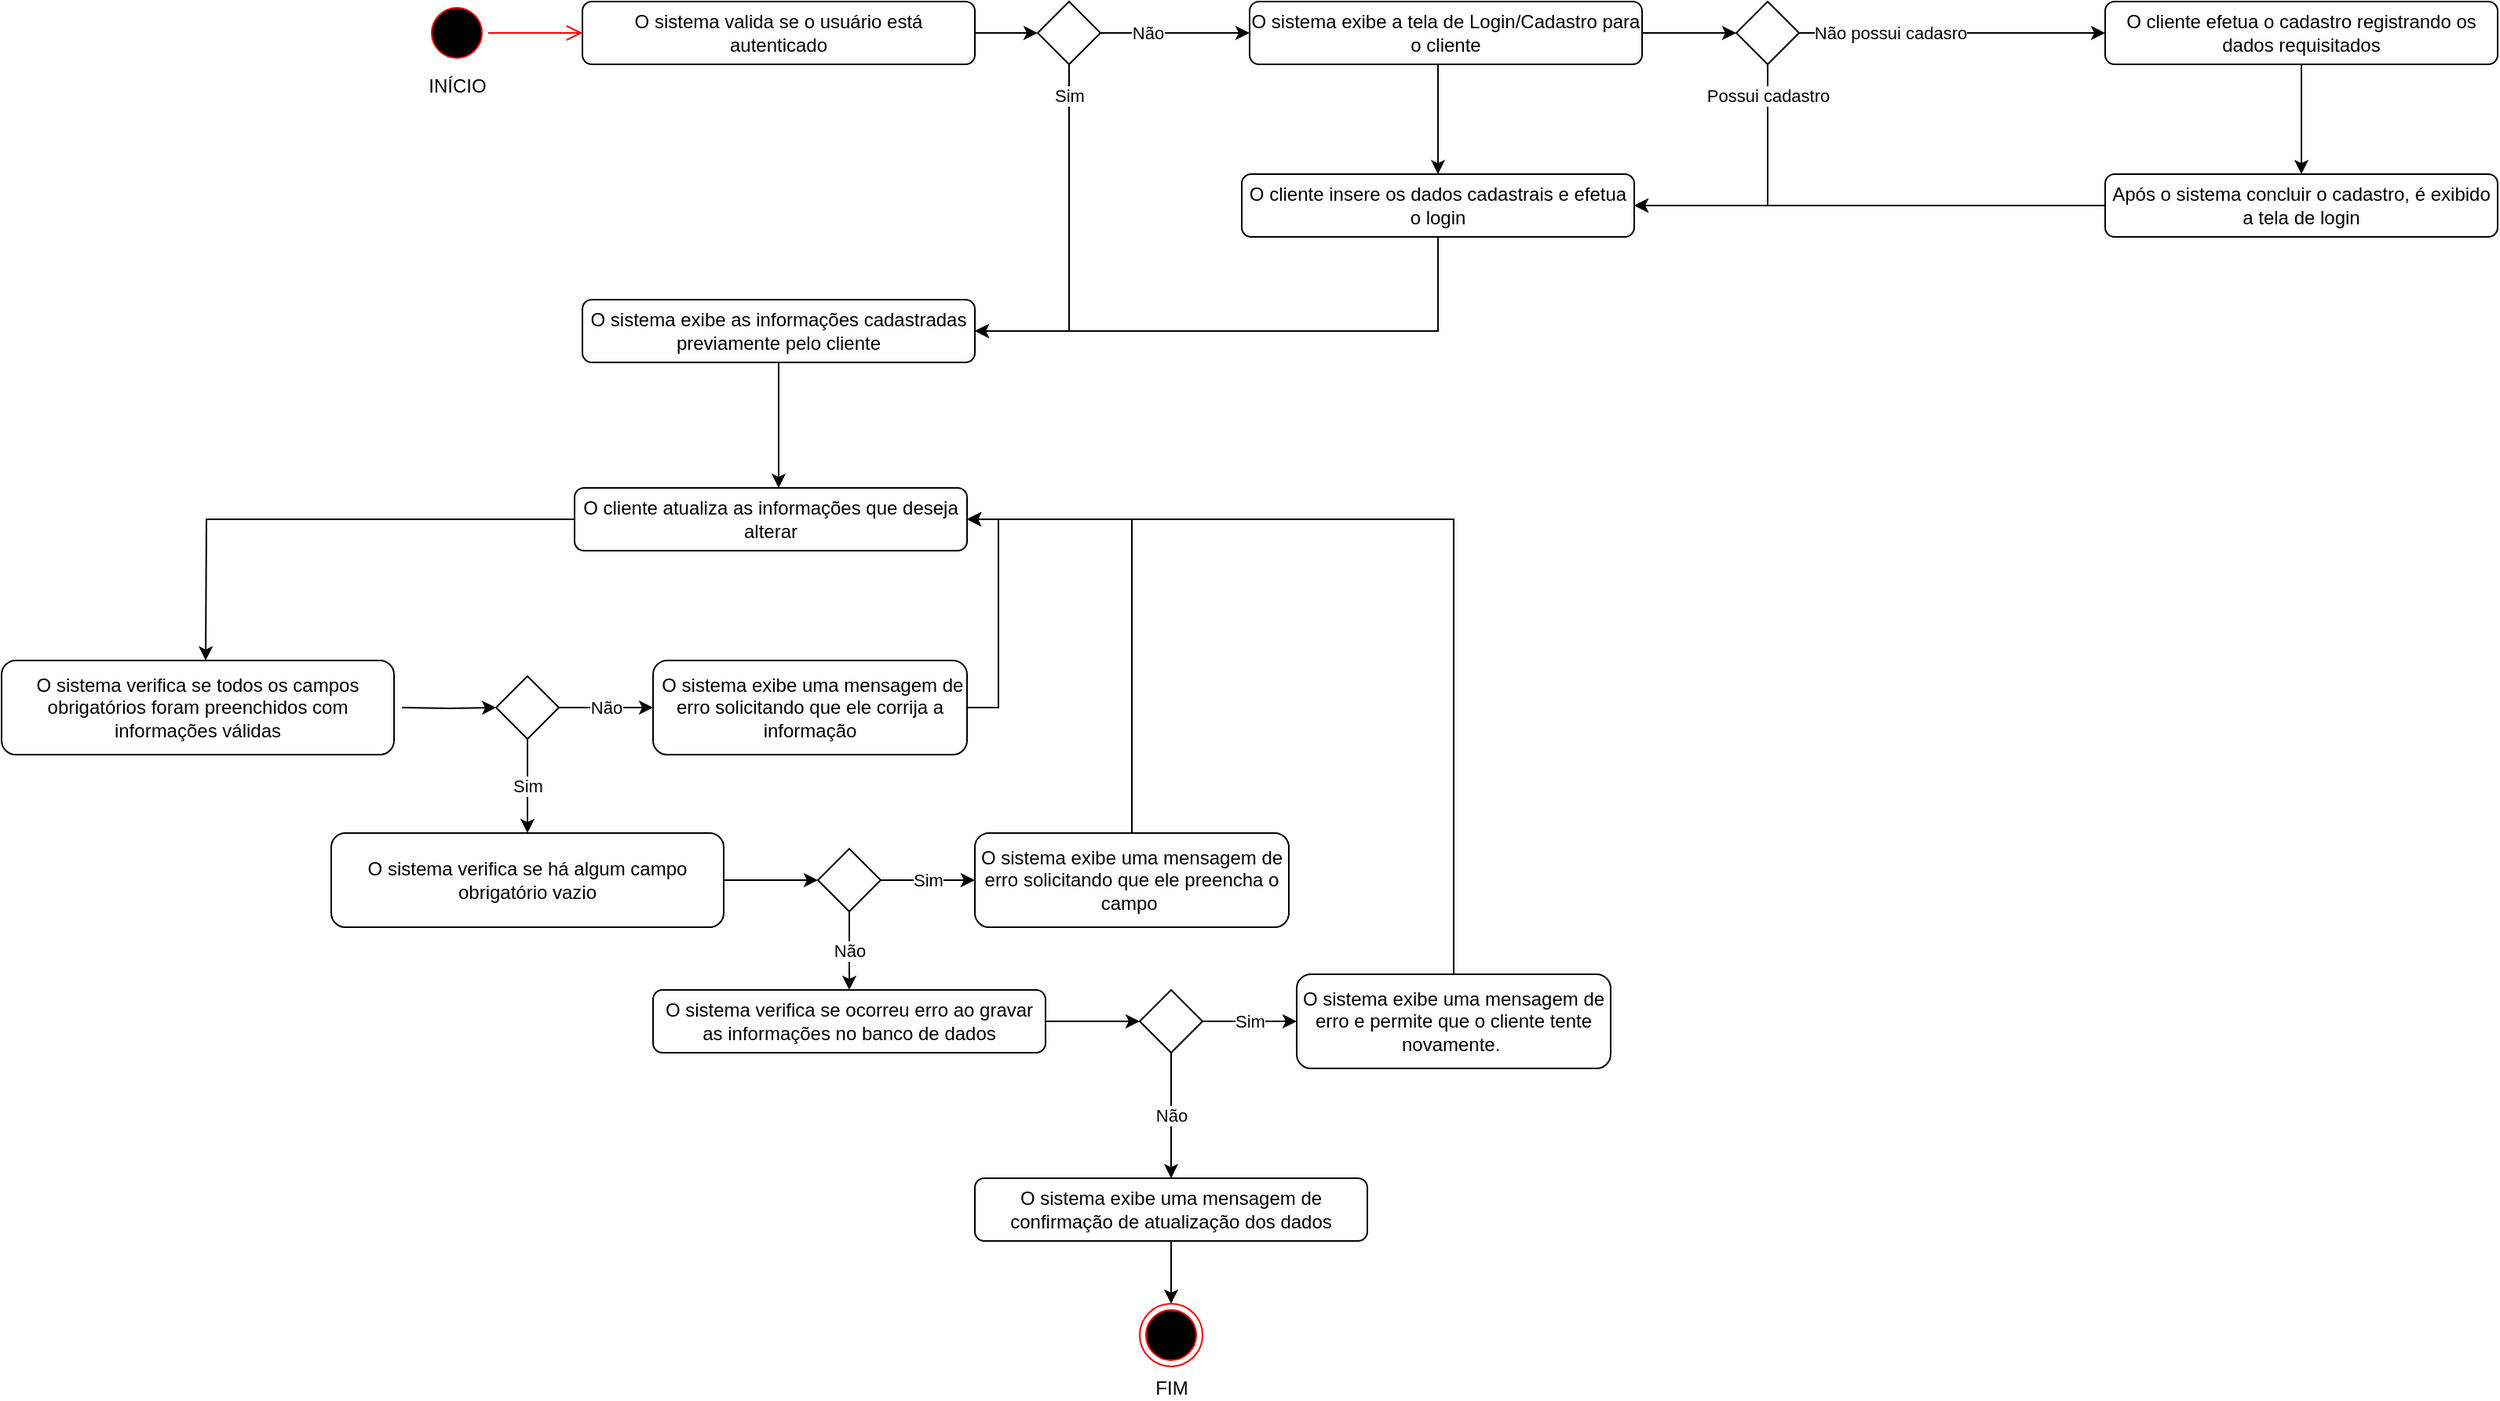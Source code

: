 <mxfile version="21.2.3" type="github">
  <diagram name="Página-1" id="QEftzoCklGQxdV4CvBpL">
    <mxGraphModel dx="1730" dy="2766" grid="1" gridSize="10" guides="1" tooltips="1" connect="1" arrows="1" fold="1" page="1" pageScale="1" pageWidth="827" pageHeight="1169" math="0" shadow="0">
      <root>
        <mxCell id="0" />
        <mxCell id="1" parent="0" />
        <mxCell id="XJILNj6ASgRctGwiZrrv-32" style="edgeStyle=orthogonalEdgeStyle;rounded=0;orthogonalLoop=1;jettySize=auto;html=1;" edge="1" parent="1" source="oHyiwI2R3Zv_ygy-SAZ_-6" target="oHyiwI2R3Zv_ygy-SAZ_-13">
          <mxGeometry relative="1" as="geometry" />
        </mxCell>
        <mxCell id="oHyiwI2R3Zv_ygy-SAZ_-6" value="O sistema valida se o usuário está autenticado" style="rounded=1;whiteSpace=wrap;html=1;" parent="1" vertex="1">
          <mxGeometry x="120" y="-2300" width="250" height="40" as="geometry" />
        </mxCell>
        <mxCell id="oHyiwI2R3Zv_ygy-SAZ_-9" value="INÍCIO" style="ellipse;html=1;shape=startState;fillColor=#000000;strokeColor=#ff0000;labelPosition=center;verticalLabelPosition=bottom;align=center;verticalAlign=top;" parent="1" vertex="1">
          <mxGeometry x="20" y="-2300" width="40" height="40" as="geometry" />
        </mxCell>
        <mxCell id="oHyiwI2R3Zv_ygy-SAZ_-10" value="" style="edgeStyle=orthogonalEdgeStyle;html=1;verticalAlign=bottom;endArrow=open;endSize=8;strokeColor=#ff0000;rounded=0;entryX=0;entryY=0.5;entryDx=0;entryDy=0;" parent="1" source="oHyiwI2R3Zv_ygy-SAZ_-9" target="oHyiwI2R3Zv_ygy-SAZ_-6" edge="1">
          <mxGeometry relative="1" as="geometry">
            <mxPoint x="45" y="-2200" as="targetPoint" />
          </mxGeometry>
        </mxCell>
        <mxCell id="XJILNj6ASgRctGwiZrrv-39" style="edgeStyle=orthogonalEdgeStyle;rounded=0;orthogonalLoop=1;jettySize=auto;html=1;" edge="1" parent="1" source="oHyiwI2R3Zv_ygy-SAZ_-11" target="oHyiwI2R3Zv_ygy-SAZ_-32">
          <mxGeometry relative="1" as="geometry">
            <Array as="points">
              <mxPoint x="245" y="-1990" />
              <mxPoint x="245" y="-1990" />
            </Array>
          </mxGeometry>
        </mxCell>
        <mxCell id="oHyiwI2R3Zv_ygy-SAZ_-11" value="O sistema exibe as informações cadastradas previamente pelo cliente" style="whiteSpace=wrap;html=1;rounded=1;" parent="1" vertex="1">
          <mxGeometry x="120" y="-2110" width="250" height="40" as="geometry" />
        </mxCell>
        <mxCell id="oHyiwI2R3Zv_ygy-SAZ_-16" value="Não" style="edgeStyle=orthogonalEdgeStyle;rounded=0;orthogonalLoop=1;jettySize=auto;html=1;" parent="1" source="oHyiwI2R3Zv_ygy-SAZ_-13" target="oHyiwI2R3Zv_ygy-SAZ_-15" edge="1">
          <mxGeometry x="-0.368" relative="1" as="geometry">
            <mxPoint as="offset" />
          </mxGeometry>
        </mxCell>
        <mxCell id="XJILNj6ASgRctGwiZrrv-26" style="edgeStyle=orthogonalEdgeStyle;rounded=0;orthogonalLoop=1;jettySize=auto;html=1;entryX=1;entryY=0.5;entryDx=0;entryDy=0;" edge="1" parent="1" source="oHyiwI2R3Zv_ygy-SAZ_-13" target="oHyiwI2R3Zv_ygy-SAZ_-11">
          <mxGeometry relative="1" as="geometry">
            <mxPoint x="980" y="-2180" as="targetPoint" />
            <Array as="points">
              <mxPoint x="430" y="-2090" />
            </Array>
          </mxGeometry>
        </mxCell>
        <mxCell id="XJILNj6ASgRctGwiZrrv-27" value="Sim" style="edgeLabel;html=1;align=center;verticalAlign=middle;resizable=0;points=[];" vertex="1" connectable="0" parent="XJILNj6ASgRctGwiZrrv-26">
          <mxGeometry x="-0.747" y="-2" relative="1" as="geometry">
            <mxPoint x="2" y="-9" as="offset" />
          </mxGeometry>
        </mxCell>
        <mxCell id="oHyiwI2R3Zv_ygy-SAZ_-13" value="" style="rhombus;whiteSpace=wrap;html=1;" parent="1" vertex="1">
          <mxGeometry x="410" y="-2300" width="40" height="40" as="geometry" />
        </mxCell>
        <mxCell id="oHyiwI2R3Zv_ygy-SAZ_-19" value="" style="edgeStyle=orthogonalEdgeStyle;rounded=0;orthogonalLoop=1;jettySize=auto;html=1;" parent="1" source="oHyiwI2R3Zv_ygy-SAZ_-15" target="oHyiwI2R3Zv_ygy-SAZ_-18" edge="1">
          <mxGeometry relative="1" as="geometry">
            <mxPoint x="1000" y="-2290" as="targetPoint" />
            <Array as="points">
              <mxPoint x="665" y="-2200" />
              <mxPoint x="665" y="-2200" />
            </Array>
          </mxGeometry>
        </mxCell>
        <mxCell id="XJILNj6ASgRctGwiZrrv-36" style="edgeStyle=orthogonalEdgeStyle;rounded=0;orthogonalLoop=1;jettySize=auto;html=1;exitX=1;exitY=0.5;exitDx=0;exitDy=0;" edge="1" parent="1" source="oHyiwI2R3Zv_ygy-SAZ_-15" target="oHyiwI2R3Zv_ygy-SAZ_-22">
          <mxGeometry relative="1" as="geometry" />
        </mxCell>
        <mxCell id="oHyiwI2R3Zv_ygy-SAZ_-15" value="O sistema exibe a tela de Login/Cadastro para o cliente" style="rounded=1;whiteSpace=wrap;html=1;" parent="1" vertex="1">
          <mxGeometry x="545" y="-2300" width="250" height="40" as="geometry" />
        </mxCell>
        <mxCell id="XJILNj6ASgRctGwiZrrv-33" style="edgeStyle=orthogonalEdgeStyle;rounded=0;orthogonalLoop=1;jettySize=auto;html=1;entryX=1;entryY=0.5;entryDx=0;entryDy=0;exitX=0.5;exitY=1;exitDx=0;exitDy=0;" edge="1" parent="1" source="oHyiwI2R3Zv_ygy-SAZ_-18" target="oHyiwI2R3Zv_ygy-SAZ_-11">
          <mxGeometry relative="1" as="geometry" />
        </mxCell>
        <mxCell id="oHyiwI2R3Zv_ygy-SAZ_-18" value="O cliente insere os dados cadastrais e efetua o login" style="whiteSpace=wrap;html=1;rounded=1;" parent="1" vertex="1">
          <mxGeometry x="540" y="-2190" width="250" height="40" as="geometry" />
        </mxCell>
        <mxCell id="oHyiwI2R3Zv_ygy-SAZ_-27" value="Não possui cadasro" style="edgeStyle=orthogonalEdgeStyle;rounded=0;orthogonalLoop=1;jettySize=auto;html=1;" parent="1" source="oHyiwI2R3Zv_ygy-SAZ_-22" target="oHyiwI2R3Zv_ygy-SAZ_-26" edge="1">
          <mxGeometry x="-0.412" relative="1" as="geometry">
            <mxPoint as="offset" />
          </mxGeometry>
        </mxCell>
        <mxCell id="XJILNj6ASgRctGwiZrrv-37" value="Possui cadastro" style="edgeStyle=orthogonalEdgeStyle;rounded=0;orthogonalLoop=1;jettySize=auto;html=1;entryX=1;entryY=0.5;entryDx=0;entryDy=0;" edge="1" parent="1" source="oHyiwI2R3Zv_ygy-SAZ_-22" target="oHyiwI2R3Zv_ygy-SAZ_-18">
          <mxGeometry x="-0.771" relative="1" as="geometry">
            <Array as="points">
              <mxPoint x="875" y="-2170" />
            </Array>
            <mxPoint as="offset" />
          </mxGeometry>
        </mxCell>
        <mxCell id="oHyiwI2R3Zv_ygy-SAZ_-22" value="" style="rhombus;whiteSpace=wrap;html=1;" parent="1" vertex="1">
          <mxGeometry x="855" y="-2300" width="40" height="40" as="geometry" />
        </mxCell>
        <mxCell id="oHyiwI2R3Zv_ygy-SAZ_-29" value="" style="edgeStyle=orthogonalEdgeStyle;rounded=0;orthogonalLoop=1;jettySize=auto;html=1;" parent="1" source="oHyiwI2R3Zv_ygy-SAZ_-26" target="oHyiwI2R3Zv_ygy-SAZ_-28" edge="1">
          <mxGeometry relative="1" as="geometry" />
        </mxCell>
        <mxCell id="oHyiwI2R3Zv_ygy-SAZ_-26" value="O cliente efetua o cadastro registrando os dados requisitados" style="rounded=1;whiteSpace=wrap;html=1;" parent="1" vertex="1">
          <mxGeometry x="1090" y="-2300" width="250" height="40" as="geometry" />
        </mxCell>
        <mxCell id="XJILNj6ASgRctGwiZrrv-35" style="edgeStyle=orthogonalEdgeStyle;rounded=0;orthogonalLoop=1;jettySize=auto;html=1;entryX=1;entryY=0.5;entryDx=0;entryDy=0;" edge="1" parent="1" source="oHyiwI2R3Zv_ygy-SAZ_-28" target="oHyiwI2R3Zv_ygy-SAZ_-18">
          <mxGeometry relative="1" as="geometry">
            <Array as="points">
              <mxPoint x="870" y="-2170" />
              <mxPoint x="870" y="-2170" />
            </Array>
          </mxGeometry>
        </mxCell>
        <mxCell id="oHyiwI2R3Zv_ygy-SAZ_-28" value="Após o sistema concluir o cadastro, é exibido a tela de login" style="whiteSpace=wrap;html=1;rounded=1;" parent="1" vertex="1">
          <mxGeometry x="1090" y="-2190" width="250" height="40" as="geometry" />
        </mxCell>
        <mxCell id="oHyiwI2R3Zv_ygy-SAZ_-35" value="" style="edgeStyle=orthogonalEdgeStyle;rounded=0;orthogonalLoop=1;jettySize=auto;html=1;entryX=0.5;entryY=0;entryDx=0;entryDy=0;" parent="1" source="oHyiwI2R3Zv_ygy-SAZ_-32" edge="1">
          <mxGeometry relative="1" as="geometry">
            <mxPoint x="-120" y="-1880" as="targetPoint" />
          </mxGeometry>
        </mxCell>
        <mxCell id="oHyiwI2R3Zv_ygy-SAZ_-32" value="O cliente atualiza as informações que deseja alterar" style="whiteSpace=wrap;html=1;rounded=1;" parent="1" vertex="1">
          <mxGeometry x="115" y="-1990" width="250" height="40" as="geometry" />
        </mxCell>
        <mxCell id="XJILNj6ASgRctGwiZrrv-24" style="edgeStyle=orthogonalEdgeStyle;rounded=0;orthogonalLoop=1;jettySize=auto;html=1;" edge="1" parent="1" source="oHyiwI2R3Zv_ygy-SAZ_-41" target="oHyiwI2R3Zv_ygy-SAZ_-66">
          <mxGeometry relative="1" as="geometry" />
        </mxCell>
        <mxCell id="oHyiwI2R3Zv_ygy-SAZ_-41" value="O sistema verifica se ocorreu erro ao gravar as informações no banco de dados" style="whiteSpace=wrap;html=1;rounded=1;" parent="1" vertex="1">
          <mxGeometry x="165" y="-1670" width="250" height="40" as="geometry" />
        </mxCell>
        <mxCell id="oHyiwI2R3Zv_ygy-SAZ_-42" value="FIM" style="ellipse;html=1;shape=endState;fillColor=#000000;strokeColor=#ff0000;labelPosition=center;verticalLabelPosition=bottom;align=center;verticalAlign=top;" parent="1" vertex="1">
          <mxGeometry x="475" y="-1470" width="40" height="40" as="geometry" />
        </mxCell>
        <mxCell id="XJILNj6ASgRctGwiZrrv-23" style="edgeStyle=orthogonalEdgeStyle;rounded=0;orthogonalLoop=1;jettySize=auto;html=1;" edge="1" parent="1" source="oHyiwI2R3Zv_ygy-SAZ_-43" target="oHyiwI2R3Zv_ygy-SAZ_-45">
          <mxGeometry relative="1" as="geometry" />
        </mxCell>
        <mxCell id="oHyiwI2R3Zv_ygy-SAZ_-43" value="O sistema verifica se há algum campo obrigatório vazio" style="whiteSpace=wrap;html=1;rounded=1;" parent="1" vertex="1">
          <mxGeometry x="-40" y="-1770" width="250" height="60" as="geometry" />
        </mxCell>
        <mxCell id="oHyiwI2R3Zv_ygy-SAZ_-49" value="Sim" style="edgeStyle=orthogonalEdgeStyle;rounded=0;orthogonalLoop=1;jettySize=auto;html=1;" parent="1" source="oHyiwI2R3Zv_ygy-SAZ_-45" target="oHyiwI2R3Zv_ygy-SAZ_-48" edge="1">
          <mxGeometry relative="1" as="geometry" />
        </mxCell>
        <mxCell id="XJILNj6ASgRctGwiZrrv-22" value="Não" style="edgeStyle=orthogonalEdgeStyle;rounded=0;orthogonalLoop=1;jettySize=auto;html=1;" edge="1" parent="1" source="oHyiwI2R3Zv_ygy-SAZ_-45" target="oHyiwI2R3Zv_ygy-SAZ_-41">
          <mxGeometry relative="1" as="geometry" />
        </mxCell>
        <mxCell id="oHyiwI2R3Zv_ygy-SAZ_-45" value="" style="rhombus;whiteSpace=wrap;html=1;" parent="1" vertex="1">
          <mxGeometry x="270" y="-1760" width="40" height="40" as="geometry" />
        </mxCell>
        <mxCell id="oHyiwI2R3Zv_ygy-SAZ_-62" style="edgeStyle=orthogonalEdgeStyle;rounded=0;orthogonalLoop=1;jettySize=auto;html=1;entryX=1;entryY=0.5;entryDx=0;entryDy=0;exitX=0.5;exitY=0;exitDx=0;exitDy=0;" parent="1" source="oHyiwI2R3Zv_ygy-SAZ_-48" target="oHyiwI2R3Zv_ygy-SAZ_-32" edge="1">
          <mxGeometry relative="1" as="geometry" />
        </mxCell>
        <mxCell id="oHyiwI2R3Zv_ygy-SAZ_-48" value="O sistema exibe uma mensagem de erro solicitando que ele preencha o campo&amp;nbsp;" style="rounded=1;whiteSpace=wrap;html=1;" parent="1" vertex="1">
          <mxGeometry x="370" y="-1770" width="200" height="60" as="geometry" />
        </mxCell>
        <mxCell id="XJILNj6ASgRctGwiZrrv-3" style="edgeStyle=orthogonalEdgeStyle;rounded=0;orthogonalLoop=1;jettySize=auto;html=1;" edge="1" parent="1" target="oHyiwI2R3Zv_ygy-SAZ_-53">
          <mxGeometry relative="1" as="geometry">
            <mxPoint x="5" y="-1850" as="sourcePoint" />
          </mxGeometry>
        </mxCell>
        <mxCell id="oHyiwI2R3Zv_ygy-SAZ_-50" value="O sistema verifica se todos os campos obrigatórios foram preenchidos com informações válidas" style="whiteSpace=wrap;html=1;rounded=1;" parent="1" vertex="1">
          <mxGeometry x="-250" y="-1880" width="250" height="60" as="geometry" />
        </mxCell>
        <mxCell id="XJILNj6ASgRctGwiZrrv-2" value="Sim" style="edgeStyle=orthogonalEdgeStyle;rounded=0;orthogonalLoop=1;jettySize=auto;html=1;" edge="1" parent="1" source="oHyiwI2R3Zv_ygy-SAZ_-53" target="oHyiwI2R3Zv_ygy-SAZ_-43">
          <mxGeometry relative="1" as="geometry" />
        </mxCell>
        <mxCell id="XJILNj6ASgRctGwiZrrv-30" value="Não" style="edgeStyle=orthogonalEdgeStyle;rounded=0;orthogonalLoop=1;jettySize=auto;html=1;" edge="1" parent="1" source="oHyiwI2R3Zv_ygy-SAZ_-53" target="oHyiwI2R3Zv_ygy-SAZ_-59">
          <mxGeometry relative="1" as="geometry" />
        </mxCell>
        <mxCell id="oHyiwI2R3Zv_ygy-SAZ_-53" value="" style="rhombus;whiteSpace=wrap;html=1;" parent="1" vertex="1">
          <mxGeometry x="65" y="-1870" width="40" height="40" as="geometry" />
        </mxCell>
        <mxCell id="XJILNj6ASgRctGwiZrrv-1" style="edgeStyle=orthogonalEdgeStyle;rounded=0;orthogonalLoop=1;jettySize=auto;html=1;entryX=1;entryY=0.5;entryDx=0;entryDy=0;exitX=1;exitY=0.5;exitDx=0;exitDy=0;" edge="1" parent="1" source="oHyiwI2R3Zv_ygy-SAZ_-59" target="oHyiwI2R3Zv_ygy-SAZ_-32">
          <mxGeometry relative="1" as="geometry" />
        </mxCell>
        <mxCell id="oHyiwI2R3Zv_ygy-SAZ_-59" value="&amp;nbsp;O sistema exibe uma mensagem de erro solicitando que ele corrija a informação" style="rounded=1;whiteSpace=wrap;html=1;" parent="1" vertex="1">
          <mxGeometry x="165" y="-1880" width="200" height="60" as="geometry" />
        </mxCell>
        <mxCell id="oHyiwI2R3Zv_ygy-SAZ_-69" value="Sim" style="edgeStyle=orthogonalEdgeStyle;rounded=0;orthogonalLoop=1;jettySize=auto;html=1;" parent="1" source="oHyiwI2R3Zv_ygy-SAZ_-66" target="oHyiwI2R3Zv_ygy-SAZ_-68" edge="1">
          <mxGeometry relative="1" as="geometry" />
        </mxCell>
        <mxCell id="XJILNj6ASgRctGwiZrrv-25" value="Não" style="edgeStyle=orthogonalEdgeStyle;rounded=0;orthogonalLoop=1;jettySize=auto;html=1;" edge="1" parent="1" source="oHyiwI2R3Zv_ygy-SAZ_-66" target="oHyiwI2R3Zv_ygy-SAZ_-71">
          <mxGeometry relative="1" as="geometry" />
        </mxCell>
        <mxCell id="oHyiwI2R3Zv_ygy-SAZ_-66" value="" style="rhombus;whiteSpace=wrap;html=1;" parent="1" vertex="1">
          <mxGeometry x="475" y="-1670" width="40" height="40" as="geometry" />
        </mxCell>
        <mxCell id="oHyiwI2R3Zv_ygy-SAZ_-70" style="edgeStyle=orthogonalEdgeStyle;rounded=0;orthogonalLoop=1;jettySize=auto;html=1;entryX=1;entryY=0.5;entryDx=0;entryDy=0;exitX=0.5;exitY=0;exitDx=0;exitDy=0;" parent="1" source="oHyiwI2R3Zv_ygy-SAZ_-68" target="oHyiwI2R3Zv_ygy-SAZ_-32" edge="1">
          <mxGeometry relative="1" as="geometry" />
        </mxCell>
        <mxCell id="oHyiwI2R3Zv_ygy-SAZ_-68" value="O sistema exibe uma mensagem de erro e permite que o cliente tente novamente.&amp;nbsp;" style="rounded=1;whiteSpace=wrap;html=1;" parent="1" vertex="1">
          <mxGeometry x="575" y="-1680" width="200" height="60" as="geometry" />
        </mxCell>
        <mxCell id="oHyiwI2R3Zv_ygy-SAZ_-73" style="edgeStyle=orthogonalEdgeStyle;rounded=0;orthogonalLoop=1;jettySize=auto;html=1;" parent="1" source="oHyiwI2R3Zv_ygy-SAZ_-71" target="oHyiwI2R3Zv_ygy-SAZ_-42" edge="1">
          <mxGeometry relative="1" as="geometry" />
        </mxCell>
        <mxCell id="oHyiwI2R3Zv_ygy-SAZ_-71" value="O sistema exibe uma mensagem de confirmação de atualização dos dados" style="whiteSpace=wrap;html=1;rounded=1;" parent="1" vertex="1">
          <mxGeometry x="370" y="-1550" width="250" height="40" as="geometry" />
        </mxCell>
      </root>
    </mxGraphModel>
  </diagram>
</mxfile>
